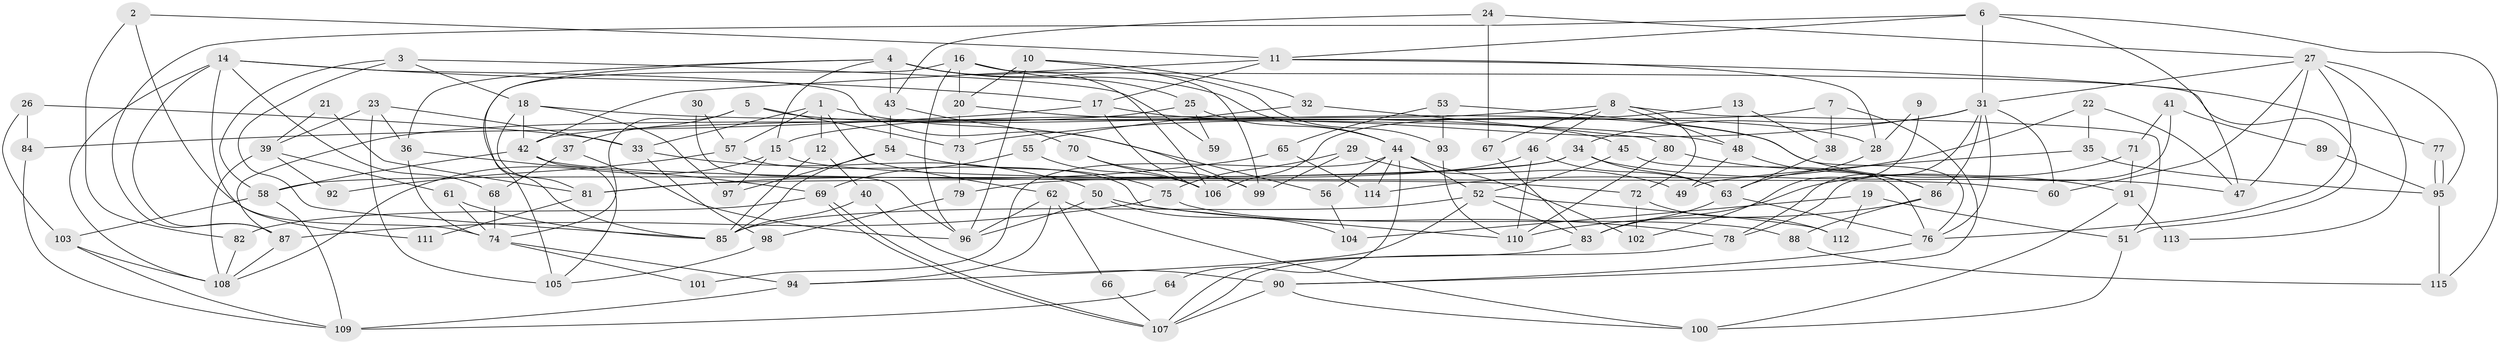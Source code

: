 // Generated by graph-tools (version 1.1) at 2025/50/03/09/25 03:50:12]
// undirected, 115 vertices, 230 edges
graph export_dot {
graph [start="1"]
  node [color=gray90,style=filled];
  1;
  2;
  3;
  4;
  5;
  6;
  7;
  8;
  9;
  10;
  11;
  12;
  13;
  14;
  15;
  16;
  17;
  18;
  19;
  20;
  21;
  22;
  23;
  24;
  25;
  26;
  27;
  28;
  29;
  30;
  31;
  32;
  33;
  34;
  35;
  36;
  37;
  38;
  39;
  40;
  41;
  42;
  43;
  44;
  45;
  46;
  47;
  48;
  49;
  50;
  51;
  52;
  53;
  54;
  55;
  56;
  57;
  58;
  59;
  60;
  61;
  62;
  63;
  64;
  65;
  66;
  67;
  68;
  69;
  70;
  71;
  72;
  73;
  74;
  75;
  76;
  77;
  78;
  79;
  80;
  81;
  82;
  83;
  84;
  85;
  86;
  87;
  88;
  89;
  90;
  91;
  92;
  93;
  94;
  95;
  96;
  97;
  98;
  99;
  100;
  101;
  102;
  103;
  104;
  105;
  106;
  107;
  108;
  109;
  110;
  111;
  112;
  113;
  114;
  115;
  1 -- 12;
  1 -- 33;
  1 -- 56;
  1 -- 57;
  1 -- 62;
  2 -- 82;
  2 -- 11;
  2 -- 74;
  3 -- 18;
  3 -- 58;
  3 -- 59;
  3 -- 85;
  4 -- 44;
  4 -- 85;
  4 -- 15;
  4 -- 36;
  4 -- 43;
  4 -- 93;
  4 -- 106;
  5 -- 74;
  5 -- 73;
  5 -- 37;
  5 -- 91;
  6 -- 47;
  6 -- 87;
  6 -- 11;
  6 -- 31;
  6 -- 115;
  7 -- 42;
  7 -- 90;
  7 -- 38;
  8 -- 15;
  8 -- 46;
  8 -- 48;
  8 -- 51;
  8 -- 67;
  8 -- 72;
  9 -- 28;
  9 -- 102;
  10 -- 99;
  10 -- 96;
  10 -- 20;
  10 -- 32;
  11 -- 28;
  11 -- 17;
  11 -- 42;
  11 -- 77;
  12 -- 85;
  12 -- 40;
  13 -- 38;
  13 -- 106;
  13 -- 48;
  14 -- 17;
  14 -- 68;
  14 -- 87;
  14 -- 99;
  14 -- 108;
  14 -- 111;
  15 -- 60;
  15 -- 97;
  15 -- 108;
  16 -- 105;
  16 -- 20;
  16 -- 25;
  16 -- 51;
  16 -- 96;
  17 -- 84;
  17 -- 28;
  17 -- 106;
  18 -- 42;
  18 -- 48;
  18 -- 81;
  18 -- 97;
  19 -- 51;
  19 -- 104;
  19 -- 112;
  20 -- 73;
  20 -- 45;
  21 -- 81;
  21 -- 39;
  22 -- 35;
  22 -- 114;
  22 -- 47;
  23 -- 39;
  23 -- 36;
  23 -- 33;
  23 -- 105;
  24 -- 27;
  24 -- 67;
  24 -- 43;
  25 -- 87;
  25 -- 44;
  25 -- 59;
  26 -- 103;
  26 -- 33;
  26 -- 84;
  27 -- 95;
  27 -- 47;
  27 -- 31;
  27 -- 60;
  27 -- 76;
  27 -- 113;
  28 -- 63;
  29 -- 99;
  29 -- 75;
  29 -- 49;
  30 -- 57;
  30 -- 96;
  31 -- 34;
  31 -- 60;
  31 -- 73;
  31 -- 76;
  31 -- 78;
  31 -- 86;
  32 -- 55;
  32 -- 80;
  33 -- 50;
  33 -- 98;
  34 -- 58;
  34 -- 47;
  34 -- 63;
  34 -- 81;
  35 -- 95;
  35 -- 49;
  36 -- 74;
  36 -- 69;
  37 -- 96;
  37 -- 68;
  38 -- 63;
  39 -- 61;
  39 -- 108;
  39 -- 92;
  40 -- 85;
  40 -- 90;
  41 -- 78;
  41 -- 71;
  41 -- 89;
  42 -- 72;
  42 -- 58;
  42 -- 105;
  43 -- 54;
  43 -- 70;
  44 -- 52;
  44 -- 56;
  44 -- 64;
  44 -- 101;
  44 -- 102;
  44 -- 114;
  45 -- 76;
  45 -- 52;
  46 -- 63;
  46 -- 110;
  46 -- 79;
  48 -- 49;
  48 -- 86;
  50 -- 78;
  50 -- 96;
  50 -- 104;
  51 -- 100;
  52 -- 85;
  52 -- 83;
  52 -- 94;
  52 -- 112;
  53 -- 76;
  53 -- 93;
  53 -- 65;
  54 -- 97;
  54 -- 75;
  54 -- 85;
  55 -- 106;
  55 -- 69;
  56 -- 104;
  57 -- 110;
  57 -- 92;
  58 -- 103;
  58 -- 109;
  61 -- 85;
  61 -- 74;
  62 -- 100;
  62 -- 66;
  62 -- 94;
  62 -- 96;
  63 -- 76;
  63 -- 83;
  64 -- 109;
  65 -- 81;
  65 -- 114;
  66 -- 107;
  67 -- 83;
  68 -- 74;
  69 -- 107;
  69 -- 107;
  69 -- 82;
  70 -- 106;
  70 -- 99;
  71 -- 83;
  71 -- 91;
  72 -- 112;
  72 -- 102;
  73 -- 79;
  74 -- 94;
  74 -- 101;
  75 -- 87;
  75 -- 88;
  76 -- 90;
  77 -- 95;
  77 -- 95;
  78 -- 107;
  79 -- 98;
  80 -- 86;
  80 -- 110;
  81 -- 111;
  82 -- 108;
  83 -- 107;
  84 -- 109;
  86 -- 88;
  86 -- 110;
  87 -- 108;
  88 -- 115;
  89 -- 95;
  90 -- 107;
  90 -- 100;
  91 -- 100;
  91 -- 113;
  93 -- 110;
  94 -- 109;
  95 -- 115;
  98 -- 105;
  103 -- 109;
  103 -- 108;
}
